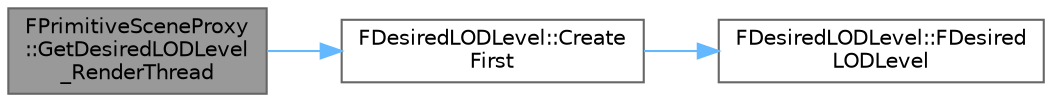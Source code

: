 digraph "FPrimitiveSceneProxy::GetDesiredLODLevel_RenderThread"
{
 // INTERACTIVE_SVG=YES
 // LATEX_PDF_SIZE
  bgcolor="transparent";
  edge [fontname=Helvetica,fontsize=10,labelfontname=Helvetica,labelfontsize=10];
  node [fontname=Helvetica,fontsize=10,shape=box,height=0.2,width=0.4];
  rankdir="LR";
  Node1 [id="Node000001",label="FPrimitiveSceneProxy\l::GetDesiredLODLevel\l_RenderThread",height=0.2,width=0.4,color="gray40", fillcolor="grey60", style="filled", fontcolor="black",tooltip=" "];
  Node1 -> Node2 [id="edge1_Node000001_Node000002",color="steelblue1",style="solid",tooltip=" "];
  Node2 [id="Node000002",label="FDesiredLODLevel::Create\lFirst",height=0.2,width=0.4,color="grey40", fillcolor="white", style="filled",URL="$d4/d3e/structFDesiredLODLevel.html#ab4f8e9cd6e56123bbf86b5238dc84e9e",tooltip=" "];
  Node2 -> Node3 [id="edge2_Node000002_Node000003",color="steelblue1",style="solid",tooltip=" "];
  Node3 [id="Node000003",label="FDesiredLODLevel::FDesired\lLODLevel",height=0.2,width=0.4,color="grey40", fillcolor="white", style="filled",URL="$d4/d3e/structFDesiredLODLevel.html#a7190dbe821e156614a9725e8307a0b6c",tooltip=" "];
}
